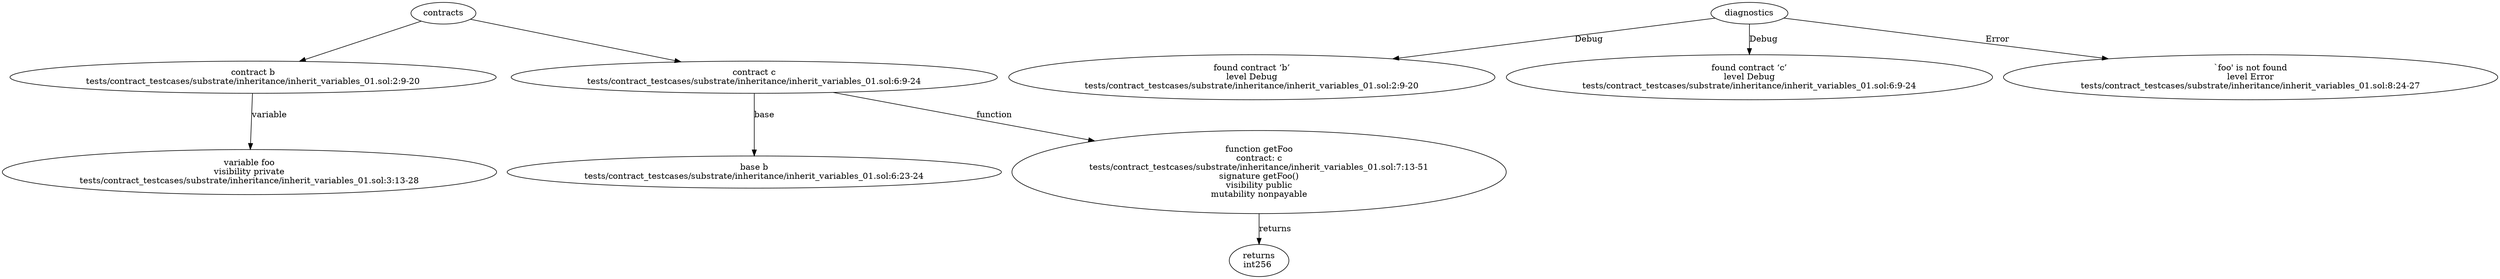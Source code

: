 strict digraph "tests/contract_testcases/substrate/inheritance/inherit_variables_01.sol" {
	contract [label="contract b\ntests/contract_testcases/substrate/inheritance/inherit_variables_01.sol:2:9-20"]
	var [label="variable foo\nvisibility private\ntests/contract_testcases/substrate/inheritance/inherit_variables_01.sol:3:13-28"]
	contract_3 [label="contract c\ntests/contract_testcases/substrate/inheritance/inherit_variables_01.sol:6:9-24"]
	base [label="base b\ntests/contract_testcases/substrate/inheritance/inherit_variables_01.sol:6:23-24"]
	getFoo [label="function getFoo\ncontract: c\ntests/contract_testcases/substrate/inheritance/inherit_variables_01.sol:7:13-51\nsignature getFoo()\nvisibility public\nmutability nonpayable"]
	returns [label="returns\nint256 "]
	diagnostic [label="found contract ‘b’\nlevel Debug\ntests/contract_testcases/substrate/inheritance/inherit_variables_01.sol:2:9-20"]
	diagnostic_9 [label="found contract ‘c’\nlevel Debug\ntests/contract_testcases/substrate/inheritance/inherit_variables_01.sol:6:9-24"]
	diagnostic_10 [label="`foo' is not found\nlevel Error\ntests/contract_testcases/substrate/inheritance/inherit_variables_01.sol:8:24-27"]
	contracts -> contract
	contract -> var [label="variable"]
	contracts -> contract_3
	contract_3 -> base [label="base"]
	contract_3 -> getFoo [label="function"]
	getFoo -> returns [label="returns"]
	diagnostics -> diagnostic [label="Debug"]
	diagnostics -> diagnostic_9 [label="Debug"]
	diagnostics -> diagnostic_10 [label="Error"]
}
